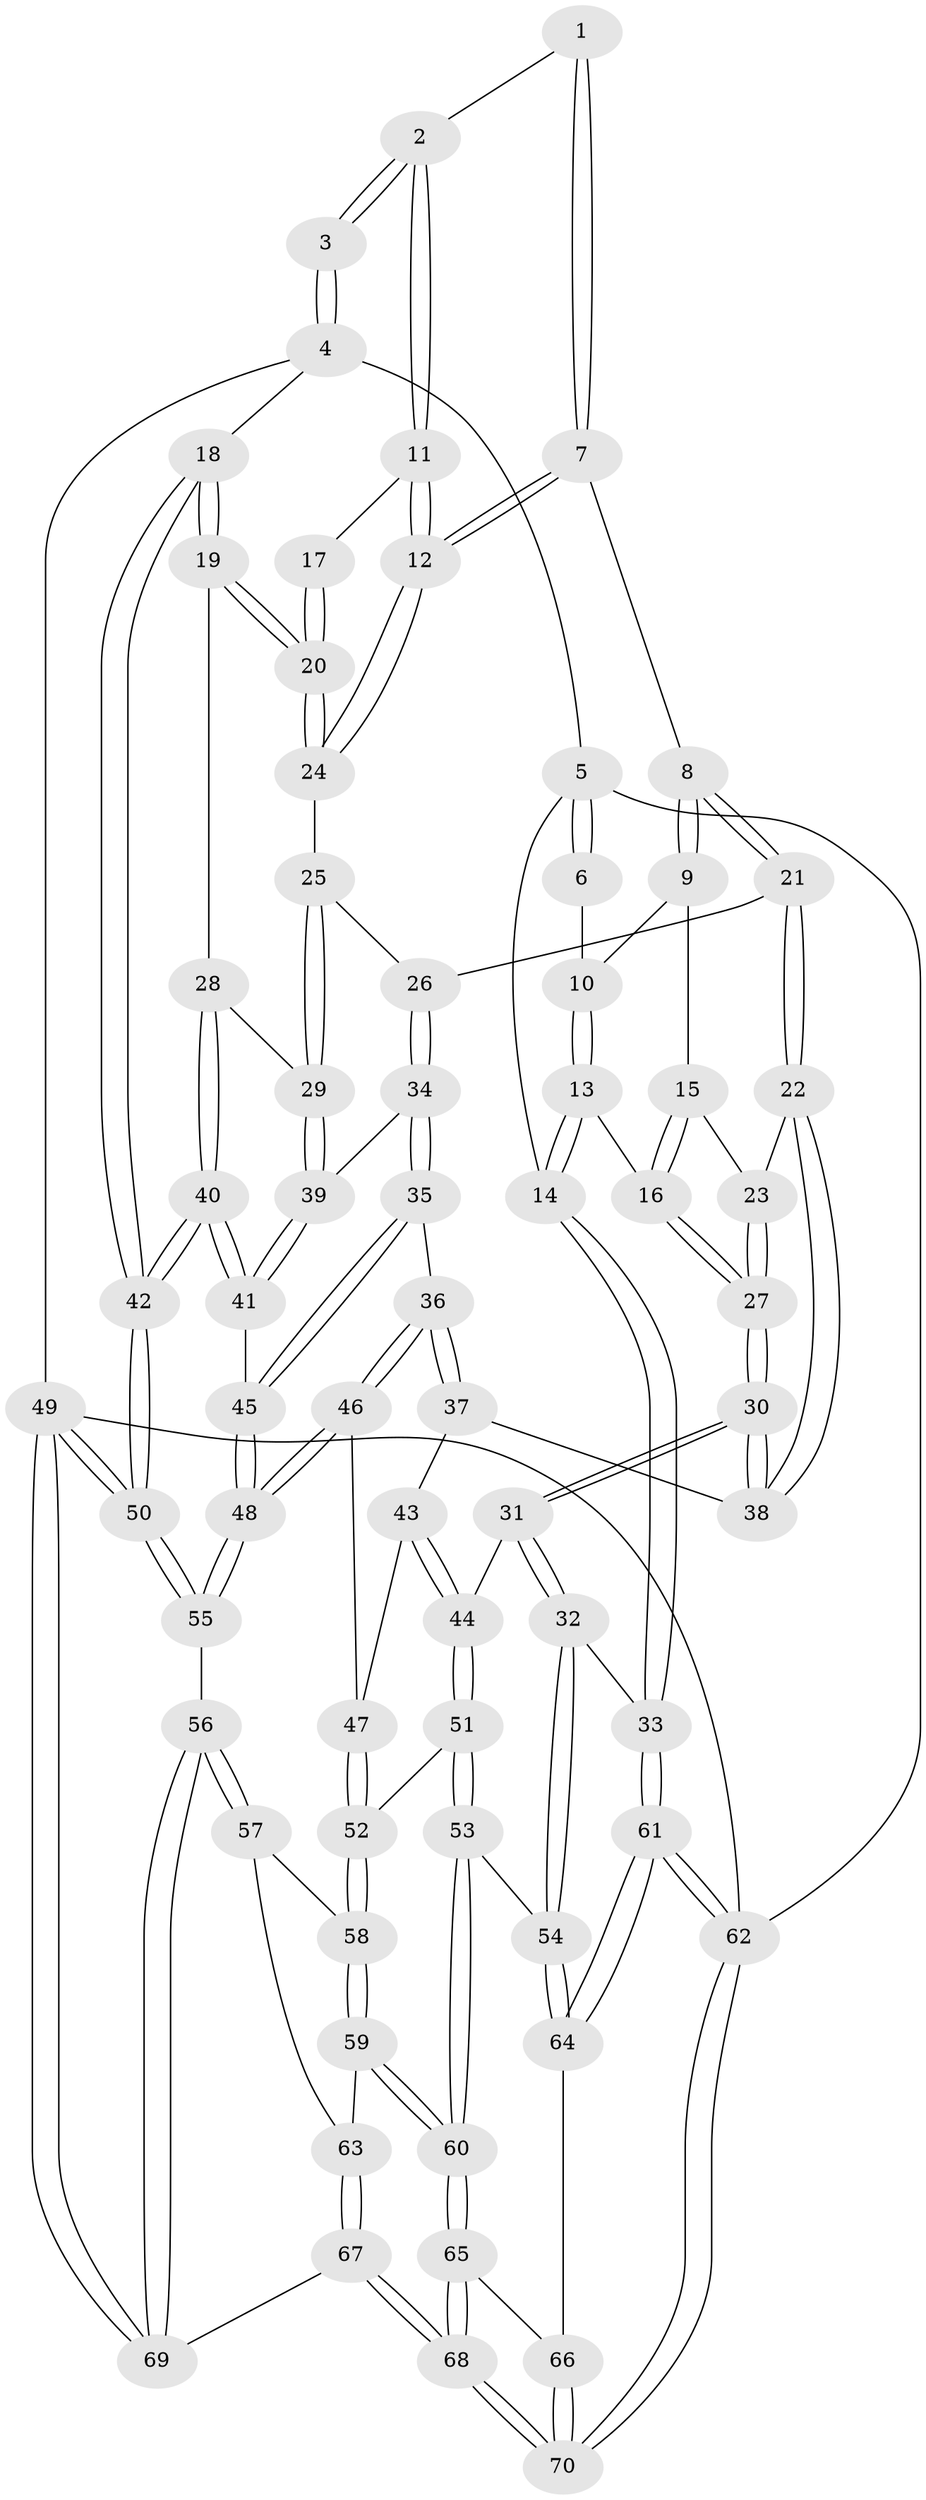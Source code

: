 // Generated by graph-tools (version 1.1) at 2025/27/03/15/25 16:27:56]
// undirected, 70 vertices, 172 edges
graph export_dot {
graph [start="1"]
  node [color=gray90,style=filled];
  1 [pos="+0.7516718900015065+0"];
  2 [pos="+0.8841641826512292+0"];
  3 [pos="+1+0"];
  4 [pos="+1+0"];
  5 [pos="+0+0"];
  6 [pos="+0.31463748572177813+0"];
  7 [pos="+0.5687404679925457+0.2122890483752169"];
  8 [pos="+0.5648988460516192+0.2139316374992906"];
  9 [pos="+0.3191186788252289+0"];
  10 [pos="+0.3190412588910404+0"];
  11 [pos="+0.799914111205661+0.19246280992242004"];
  12 [pos="+0.7614232687933546+0.2735960187554327"];
  13 [pos="+0.03199124828616712+0.18710568435046834"];
  14 [pos="+0+0"];
  15 [pos="+0.29188023407035446+0.13038762426229558"];
  16 [pos="+0.1614148741843665+0.2929419386649822"];
  17 [pos="+0.8996366736068733+0.1908431375478874"];
  18 [pos="+1+0.33794651664933806"];
  19 [pos="+1+0.35125783716162157"];
  20 [pos="+1+0.3262055285951362"];
  21 [pos="+0.5029325081753536+0.29598489710573267"];
  22 [pos="+0.4870180084322378+0.31505020922298826"];
  23 [pos="+0.4364118349101037+0.299158831287853"];
  24 [pos="+0.7831064420729261+0.307441607361906"];
  25 [pos="+0.7825677408341476+0.3097236362126284"];
  26 [pos="+0.7189037657425802+0.4064731764875389"];
  27 [pos="+0.17270480712021008+0.32568079922870713"];
  28 [pos="+0.9344630370668106+0.4952454195487382"];
  29 [pos="+0.8579071493977066+0.5142759357123919"];
  30 [pos="+0.15092852897014633+0.5073897908254433"];
  31 [pos="+0.12417697796905242+0.5502717508297507"];
  32 [pos="+0+0.5804693342442847"];
  33 [pos="+0+0.5825028451771362"];
  34 [pos="+0.6656186997011756+0.5097588682732989"];
  35 [pos="+0.6140767560657705+0.5340584449207774"];
  36 [pos="+0.6107617905893838+0.5332047023079133"];
  37 [pos="+0.49332517878051224+0.45538815623745466"];
  38 [pos="+0.48861627506633026+0.4480948148012708"];
  39 [pos="+0.8309639978489485+0.5391036657860321"];
  40 [pos="+1+0.8807678254272285"];
  41 [pos="+0.8501564326122768+0.7796893988465037"];
  42 [pos="+1+1"];
  43 [pos="+0.4272877571918215+0.5843434845269678"];
  44 [pos="+0.16168793174851473+0.6020566550972316"];
  45 [pos="+0.7106970109256405+0.7634006157732799"];
  46 [pos="+0.48450781121473635+0.7156081471638706"];
  47 [pos="+0.4147239955770084+0.694348912406411"];
  48 [pos="+0.5820697285275673+0.8436861192817952"];
  49 [pos="+1+1"];
  50 [pos="+1+1"];
  51 [pos="+0.167419334231691+0.6124296686754191"];
  52 [pos="+0.34200655047724304+0.7234751677384563"];
  53 [pos="+0.15564773143521526+0.8172430250462805"];
  54 [pos="+0.07353309445610169+0.8400991394160521"];
  55 [pos="+0.5651166742800269+0.8787787935939748"];
  56 [pos="+0.5596080724770068+0.8857446329280565"];
  57 [pos="+0.4147821743524248+0.8337027505901726"];
  58 [pos="+0.34252490098329147+0.7916379887487969"];
  59 [pos="+0.32898373362547306+0.8134344495691156"];
  60 [pos="+0.2264222868035422+0.9187171171394423"];
  61 [pos="+0+0.8908075837885011"];
  62 [pos="+0+1"];
  63 [pos="+0.3806043646955856+0.899730509164304"];
  64 [pos="+0.022161803881440248+0.8861129749529724"];
  65 [pos="+0.2294189604022452+1"];
  66 [pos="+0.06502928948983422+0.9368993441943702"];
  67 [pos="+0.4406740328103298+1"];
  68 [pos="+0.2867858298813008+1"];
  69 [pos="+0.4497093012155805+1"];
  70 [pos="+0+1"];
  1 -- 2;
  1 -- 7;
  1 -- 7;
  2 -- 3;
  2 -- 3;
  2 -- 11;
  2 -- 11;
  3 -- 4;
  3 -- 4;
  4 -- 5;
  4 -- 18;
  4 -- 49;
  5 -- 6;
  5 -- 6;
  5 -- 14;
  5 -- 62;
  6 -- 10;
  7 -- 8;
  7 -- 12;
  7 -- 12;
  8 -- 9;
  8 -- 9;
  8 -- 21;
  8 -- 21;
  9 -- 10;
  9 -- 15;
  10 -- 13;
  10 -- 13;
  11 -- 12;
  11 -- 12;
  11 -- 17;
  12 -- 24;
  12 -- 24;
  13 -- 14;
  13 -- 14;
  13 -- 16;
  14 -- 33;
  14 -- 33;
  15 -- 16;
  15 -- 16;
  15 -- 23;
  16 -- 27;
  16 -- 27;
  17 -- 20;
  17 -- 20;
  18 -- 19;
  18 -- 19;
  18 -- 42;
  18 -- 42;
  19 -- 20;
  19 -- 20;
  19 -- 28;
  20 -- 24;
  20 -- 24;
  21 -- 22;
  21 -- 22;
  21 -- 26;
  22 -- 23;
  22 -- 38;
  22 -- 38;
  23 -- 27;
  23 -- 27;
  24 -- 25;
  25 -- 26;
  25 -- 29;
  25 -- 29;
  26 -- 34;
  26 -- 34;
  27 -- 30;
  27 -- 30;
  28 -- 29;
  28 -- 40;
  28 -- 40;
  29 -- 39;
  29 -- 39;
  30 -- 31;
  30 -- 31;
  30 -- 38;
  30 -- 38;
  31 -- 32;
  31 -- 32;
  31 -- 44;
  32 -- 33;
  32 -- 54;
  32 -- 54;
  33 -- 61;
  33 -- 61;
  34 -- 35;
  34 -- 35;
  34 -- 39;
  35 -- 36;
  35 -- 45;
  35 -- 45;
  36 -- 37;
  36 -- 37;
  36 -- 46;
  36 -- 46;
  37 -- 38;
  37 -- 43;
  39 -- 41;
  39 -- 41;
  40 -- 41;
  40 -- 41;
  40 -- 42;
  40 -- 42;
  41 -- 45;
  42 -- 50;
  42 -- 50;
  43 -- 44;
  43 -- 44;
  43 -- 47;
  44 -- 51;
  44 -- 51;
  45 -- 48;
  45 -- 48;
  46 -- 47;
  46 -- 48;
  46 -- 48;
  47 -- 52;
  47 -- 52;
  48 -- 55;
  48 -- 55;
  49 -- 50;
  49 -- 50;
  49 -- 69;
  49 -- 69;
  49 -- 62;
  50 -- 55;
  50 -- 55;
  51 -- 52;
  51 -- 53;
  51 -- 53;
  52 -- 58;
  52 -- 58;
  53 -- 54;
  53 -- 60;
  53 -- 60;
  54 -- 64;
  54 -- 64;
  55 -- 56;
  56 -- 57;
  56 -- 57;
  56 -- 69;
  56 -- 69;
  57 -- 58;
  57 -- 63;
  58 -- 59;
  58 -- 59;
  59 -- 60;
  59 -- 60;
  59 -- 63;
  60 -- 65;
  60 -- 65;
  61 -- 62;
  61 -- 62;
  61 -- 64;
  61 -- 64;
  62 -- 70;
  62 -- 70;
  63 -- 67;
  63 -- 67;
  64 -- 66;
  65 -- 66;
  65 -- 68;
  65 -- 68;
  66 -- 70;
  66 -- 70;
  67 -- 68;
  67 -- 68;
  67 -- 69;
  68 -- 70;
  68 -- 70;
}
